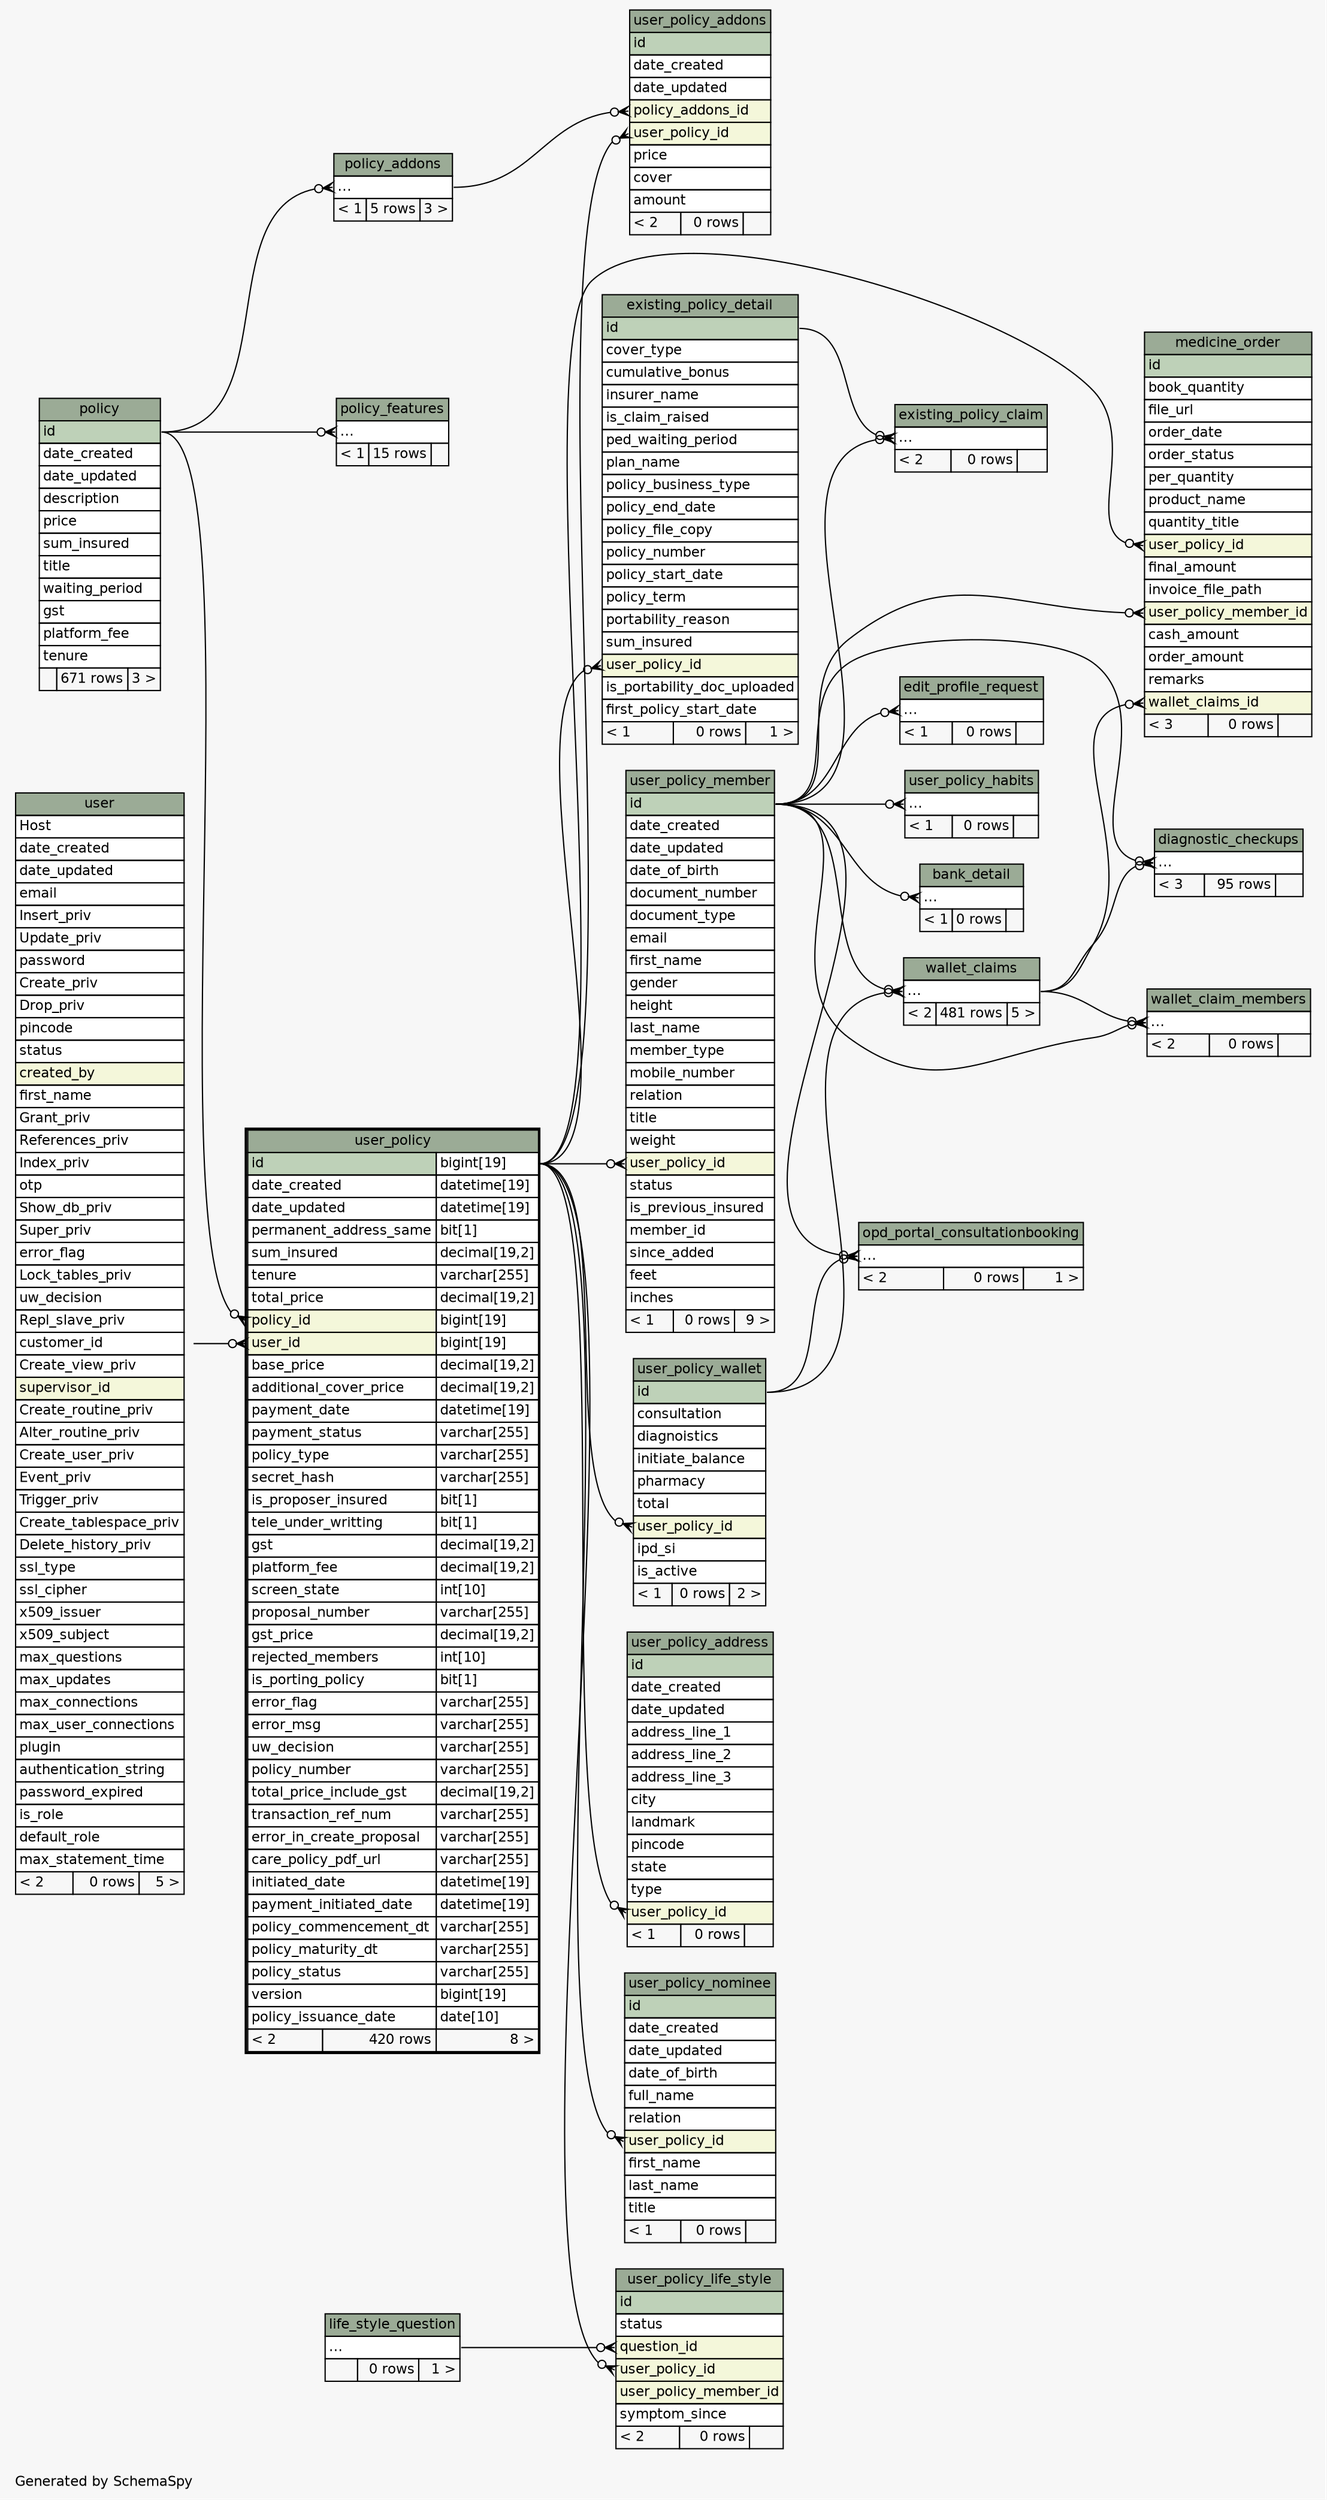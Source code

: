 // dot 6.0.1 on Linux 5.19.13-zen1-1-zen
// SchemaSpy rev 590
digraph "twoDegreesRelationshipsDiagram" {
  graph [
    rankdir="RL"
    bgcolor="#f7f7f7"
    label="\nGenerated by SchemaSpy"
    labeljust="l"
    nodesep="0.18"
    ranksep="0.46"
    fontname="Helvetica"
    fontsize="11"
  ];
  node [
    fontname="Helvetica"
    fontsize="11"
    shape="plaintext"
  ];
  edge [
    arrowsize="0.8"
  ];
  "bank_detail":"elipses":w -> "user_policy_member":"id":e [arrowhead=none dir=back arrowtail=crowodot];
  "diagnostic_checkups":"elipses":w -> "user_policy_member":"id":e [arrowhead=none dir=back arrowtail=crowodot];
  "diagnostic_checkups":"elipses":w -> "wallet_claims":"elipses":e [arrowhead=none dir=back arrowtail=crowodot];
  "edit_profile_request":"elipses":w -> "user_policy_member":"id":e [arrowhead=none dir=back arrowtail=crowodot];
  "existing_policy_claim":"elipses":w -> "existing_policy_detail":"id":e [arrowhead=none dir=back arrowtail=crowodot];
  "existing_policy_claim":"elipses":w -> "user_policy_member":"id":e [arrowhead=none dir=back arrowtail=crowodot];
  "existing_policy_detail":"user_policy_id":w -> "user_policy":"id.type":e [arrowhead=none dir=back arrowtail=crowodot];
  "medicine_order":"user_policy_id":w -> "user_policy":"id.type":e [arrowhead=none dir=back arrowtail=crowodot];
  "medicine_order":"user_policy_member_id":w -> "user_policy_member":"id":e [arrowhead=none dir=back arrowtail=crowodot];
  "medicine_order":"wallet_claims_id":w -> "wallet_claims":"elipses":e [arrowhead=none dir=back arrowtail=crowodot];
  "opd_portal_consultationbooking":"elipses":w -> "user_policy_member":"id":e [arrowhead=none dir=back arrowtail=crowodot];
  "opd_portal_consultationbooking":"elipses":w -> "user_policy_wallet":"id":e [arrowhead=none dir=back arrowtail=crowodot];
  "policy_addons":"elipses":w -> "policy":"id":e [arrowhead=none dir=back arrowtail=crowodot];
  "policy_features":"elipses":w -> "policy":"id":e [arrowhead=none dir=back arrowtail=crowodot];
  "user_policy":"policy_id":w -> "policy":"id":e [arrowhead=none dir=back arrowtail=crowodot];
  "user_policy":"user_id":w -> "user":"id":e [arrowhead=none dir=back arrowtail=crowodot];
  "user_policy_addons":"policy_addons_id":w -> "policy_addons":"elipses":e [arrowhead=none dir=back arrowtail=crowodot];
  "user_policy_addons":"user_policy_id":w -> "user_policy":"id.type":e [arrowhead=none dir=back arrowtail=crowodot];
  "user_policy_address":"user_policy_id":w -> "user_policy":"id.type":e [arrowhead=none dir=back arrowtail=crowodot];
  "user_policy_habits":"elipses":w -> "user_policy_member":"id":e [arrowhead=none dir=back arrowtail=crowodot];
  "user_policy_life_style":"question_id":w -> "life_style_question":"elipses":e [arrowhead=none dir=back arrowtail=crowodot];
  "user_policy_life_style":"user_policy_id":w -> "user_policy":"id.type":e [arrowhead=none dir=back arrowtail=crowodot];
  "user_policy_member":"user_policy_id":w -> "user_policy":"id.type":e [arrowhead=none dir=back arrowtail=crowodot];
  "user_policy_nominee":"user_policy_id":w -> "user_policy":"id.type":e [arrowhead=none dir=back arrowtail=crowodot];
  "user_policy_wallet":"user_policy_id":w -> "user_policy":"id.type":e [arrowhead=none dir=back arrowtail=crowodot];
  "wallet_claim_members":"elipses":w -> "user_policy_member":"id":e [arrowhead=none dir=back arrowtail=crowodot];
  "wallet_claim_members":"elipses":w -> "wallet_claims":"elipses":e [arrowhead=none dir=back arrowtail=crowodot];
  "wallet_claims":"elipses":w -> "user_policy_member":"id":e [arrowhead=none dir=back arrowtail=crowodot];
  "wallet_claims":"elipses":w -> "user_policy_wallet":"id":e [arrowhead=none dir=back arrowtail=crowodot];
  "bank_detail" [
    label=<
    <TABLE BORDER="0" CELLBORDER="1" CELLSPACING="0" BGCOLOR="#ffffff">
      <TR><TD COLSPAN="3" BGCOLOR="#9bab96" ALIGN="CENTER">bank_detail</TD></TR>
      <TR><TD PORT="elipses" COLSPAN="3" ALIGN="LEFT">...</TD></TR>
      <TR><TD ALIGN="LEFT" BGCOLOR="#f7f7f7">&lt; 1</TD><TD ALIGN="RIGHT" BGCOLOR="#f7f7f7">0 rows</TD><TD ALIGN="RIGHT" BGCOLOR="#f7f7f7">  </TD></TR>
    </TABLE>>
    URL="bank_detail.html"
    tooltip="bank_detail"
  ];
  "diagnostic_checkups" [
    label=<
    <TABLE BORDER="0" CELLBORDER="1" CELLSPACING="0" BGCOLOR="#ffffff">
      <TR><TD COLSPAN="3" BGCOLOR="#9bab96" ALIGN="CENTER">diagnostic_checkups</TD></TR>
      <TR><TD PORT="elipses" COLSPAN="3" ALIGN="LEFT">...</TD></TR>
      <TR><TD ALIGN="LEFT" BGCOLOR="#f7f7f7">&lt; 3</TD><TD ALIGN="RIGHT" BGCOLOR="#f7f7f7">95 rows</TD><TD ALIGN="RIGHT" BGCOLOR="#f7f7f7">  </TD></TR>
    </TABLE>>
    URL="diagnostic_checkups.html"
    tooltip="diagnostic_checkups"
  ];
  "edit_profile_request" [
    label=<
    <TABLE BORDER="0" CELLBORDER="1" CELLSPACING="0" BGCOLOR="#ffffff">
      <TR><TD COLSPAN="3" BGCOLOR="#9bab96" ALIGN="CENTER">edit_profile_request</TD></TR>
      <TR><TD PORT="elipses" COLSPAN="3" ALIGN="LEFT">...</TD></TR>
      <TR><TD ALIGN="LEFT" BGCOLOR="#f7f7f7">&lt; 1</TD><TD ALIGN="RIGHT" BGCOLOR="#f7f7f7">0 rows</TD><TD ALIGN="RIGHT" BGCOLOR="#f7f7f7">  </TD></TR>
    </TABLE>>
    URL="edit_profile_request.html"
    tooltip="edit_profile_request"
  ];
  "existing_policy_claim" [
    label=<
    <TABLE BORDER="0" CELLBORDER="1" CELLSPACING="0" BGCOLOR="#ffffff">
      <TR><TD COLSPAN="3" BGCOLOR="#9bab96" ALIGN="CENTER">existing_policy_claim</TD></TR>
      <TR><TD PORT="elipses" COLSPAN="3" ALIGN="LEFT">...</TD></TR>
      <TR><TD ALIGN="LEFT" BGCOLOR="#f7f7f7">&lt; 2</TD><TD ALIGN="RIGHT" BGCOLOR="#f7f7f7">0 rows</TD><TD ALIGN="RIGHT" BGCOLOR="#f7f7f7">  </TD></TR>
    </TABLE>>
    URL="existing_policy_claim.html"
    tooltip="existing_policy_claim"
  ];
  "existing_policy_detail" [
    label=<
    <TABLE BORDER="0" CELLBORDER="1" CELLSPACING="0" BGCOLOR="#ffffff">
      <TR><TD COLSPAN="3" BGCOLOR="#9bab96" ALIGN="CENTER">existing_policy_detail</TD></TR>
      <TR><TD PORT="id" COLSPAN="3" BGCOLOR="#bed1b8" ALIGN="LEFT">id</TD></TR>
      <TR><TD PORT="cover_type" COLSPAN="3" ALIGN="LEFT">cover_type</TD></TR>
      <TR><TD PORT="cumulative_bonus" COLSPAN="3" ALIGN="LEFT">cumulative_bonus</TD></TR>
      <TR><TD PORT="insurer_name" COLSPAN="3" ALIGN="LEFT">insurer_name</TD></TR>
      <TR><TD PORT="is_claim_raised" COLSPAN="3" ALIGN="LEFT">is_claim_raised</TD></TR>
      <TR><TD PORT="ped_waiting_period" COLSPAN="3" ALIGN="LEFT">ped_waiting_period</TD></TR>
      <TR><TD PORT="plan_name" COLSPAN="3" ALIGN="LEFT">plan_name</TD></TR>
      <TR><TD PORT="policy_business_type" COLSPAN="3" ALIGN="LEFT">policy_business_type</TD></TR>
      <TR><TD PORT="policy_end_date" COLSPAN="3" ALIGN="LEFT">policy_end_date</TD></TR>
      <TR><TD PORT="policy_file_copy" COLSPAN="3" ALIGN="LEFT">policy_file_copy</TD></TR>
      <TR><TD PORT="policy_number" COLSPAN="3" ALIGN="LEFT">policy_number</TD></TR>
      <TR><TD PORT="policy_start_date" COLSPAN="3" ALIGN="LEFT">policy_start_date</TD></TR>
      <TR><TD PORT="policy_term" COLSPAN="3" ALIGN="LEFT">policy_term</TD></TR>
      <TR><TD PORT="portability_reason" COLSPAN="3" ALIGN="LEFT">portability_reason</TD></TR>
      <TR><TD PORT="sum_insured" COLSPAN="3" ALIGN="LEFT">sum_insured</TD></TR>
      <TR><TD PORT="user_policy_id" COLSPAN="3" BGCOLOR="#f4f7da" ALIGN="LEFT">user_policy_id</TD></TR>
      <TR><TD PORT="is_portability_doc_uploaded" COLSPAN="3" ALIGN="LEFT">is_portability_doc_uploaded</TD></TR>
      <TR><TD PORT="first_policy_start_date" COLSPAN="3" ALIGN="LEFT">first_policy_start_date</TD></TR>
      <TR><TD ALIGN="LEFT" BGCOLOR="#f7f7f7">&lt; 1</TD><TD ALIGN="RIGHT" BGCOLOR="#f7f7f7">0 rows</TD><TD ALIGN="RIGHT" BGCOLOR="#f7f7f7">1 &gt;</TD></TR>
    </TABLE>>
    URL="existing_policy_detail.html"
    tooltip="existing_policy_detail"
  ];
  "life_style_question" [
    label=<
    <TABLE BORDER="0" CELLBORDER="1" CELLSPACING="0" BGCOLOR="#ffffff">
      <TR><TD COLSPAN="3" BGCOLOR="#9bab96" ALIGN="CENTER">life_style_question</TD></TR>
      <TR><TD PORT="elipses" COLSPAN="3" ALIGN="LEFT">...</TD></TR>
      <TR><TD ALIGN="LEFT" BGCOLOR="#f7f7f7">  </TD><TD ALIGN="RIGHT" BGCOLOR="#f7f7f7">0 rows</TD><TD ALIGN="RIGHT" BGCOLOR="#f7f7f7">1 &gt;</TD></TR>
    </TABLE>>
    URL="life_style_question.html"
    tooltip="life_style_question"
  ];
  "medicine_order" [
    label=<
    <TABLE BORDER="0" CELLBORDER="1" CELLSPACING="0" BGCOLOR="#ffffff">
      <TR><TD COLSPAN="3" BGCOLOR="#9bab96" ALIGN="CENTER">medicine_order</TD></TR>
      <TR><TD PORT="id" COLSPAN="3" BGCOLOR="#bed1b8" ALIGN="LEFT">id</TD></TR>
      <TR><TD PORT="book_quantity" COLSPAN="3" ALIGN="LEFT">book_quantity</TD></TR>
      <TR><TD PORT="file_url" COLSPAN="3" ALIGN="LEFT">file_url</TD></TR>
      <TR><TD PORT="order_date" COLSPAN="3" ALIGN="LEFT">order_date</TD></TR>
      <TR><TD PORT="order_status" COLSPAN="3" ALIGN="LEFT">order_status</TD></TR>
      <TR><TD PORT="per_quantity" COLSPAN="3" ALIGN="LEFT">per_quantity</TD></TR>
      <TR><TD PORT="product_name" COLSPAN="3" ALIGN="LEFT">product_name</TD></TR>
      <TR><TD PORT="quantity_title" COLSPAN="3" ALIGN="LEFT">quantity_title</TD></TR>
      <TR><TD PORT="user_policy_id" COLSPAN="3" BGCOLOR="#f4f7da" ALIGN="LEFT">user_policy_id</TD></TR>
      <TR><TD PORT="final_amount" COLSPAN="3" ALIGN="LEFT">final_amount</TD></TR>
      <TR><TD PORT="invoice_file_path" COLSPAN="3" ALIGN="LEFT">invoice_file_path</TD></TR>
      <TR><TD PORT="user_policy_member_id" COLSPAN="3" BGCOLOR="#f4f7da" ALIGN="LEFT">user_policy_member_id</TD></TR>
      <TR><TD PORT="cash_amount" COLSPAN="3" ALIGN="LEFT">cash_amount</TD></TR>
      <TR><TD PORT="order_amount" COLSPAN="3" ALIGN="LEFT">order_amount</TD></TR>
      <TR><TD PORT="remarks" COLSPAN="3" ALIGN="LEFT">remarks</TD></TR>
      <TR><TD PORT="wallet_claims_id" COLSPAN="3" BGCOLOR="#f4f7da" ALIGN="LEFT">wallet_claims_id</TD></TR>
      <TR><TD ALIGN="LEFT" BGCOLOR="#f7f7f7">&lt; 3</TD><TD ALIGN="RIGHT" BGCOLOR="#f7f7f7">0 rows</TD><TD ALIGN="RIGHT" BGCOLOR="#f7f7f7">  </TD></TR>
    </TABLE>>
    URL="medicine_order.html"
    tooltip="medicine_order"
  ];
  "opd_portal_consultationbooking" [
    label=<
    <TABLE BORDER="0" CELLBORDER="1" CELLSPACING="0" BGCOLOR="#ffffff">
      <TR><TD COLSPAN="3" BGCOLOR="#9bab96" ALIGN="CENTER">opd_portal_consultationbooking</TD></TR>
      <TR><TD PORT="elipses" COLSPAN="3" ALIGN="LEFT">...</TD></TR>
      <TR><TD ALIGN="LEFT" BGCOLOR="#f7f7f7">&lt; 2</TD><TD ALIGN="RIGHT" BGCOLOR="#f7f7f7">0 rows</TD><TD ALIGN="RIGHT" BGCOLOR="#f7f7f7">1 &gt;</TD></TR>
    </TABLE>>
    URL="opd_portal_consultationbooking.html"
    tooltip="opd_portal_consultationbooking"
  ];
  "policy" [
    label=<
    <TABLE BORDER="0" CELLBORDER="1" CELLSPACING="0" BGCOLOR="#ffffff">
      <TR><TD COLSPAN="3" BGCOLOR="#9bab96" ALIGN="CENTER">policy</TD></TR>
      <TR><TD PORT="id" COLSPAN="3" BGCOLOR="#bed1b8" ALIGN="LEFT">id</TD></TR>
      <TR><TD PORT="date_created" COLSPAN="3" ALIGN="LEFT">date_created</TD></TR>
      <TR><TD PORT="date_updated" COLSPAN="3" ALIGN="LEFT">date_updated</TD></TR>
      <TR><TD PORT="description" COLSPAN="3" ALIGN="LEFT">description</TD></TR>
      <TR><TD PORT="price" COLSPAN="3" ALIGN="LEFT">price</TD></TR>
      <TR><TD PORT="sum_insured" COLSPAN="3" ALIGN="LEFT">sum_insured</TD></TR>
      <TR><TD PORT="title" COLSPAN="3" ALIGN="LEFT">title</TD></TR>
      <TR><TD PORT="waiting_period" COLSPAN="3" ALIGN="LEFT">waiting_period</TD></TR>
      <TR><TD PORT="gst" COLSPAN="3" ALIGN="LEFT">gst</TD></TR>
      <TR><TD PORT="platform_fee" COLSPAN="3" ALIGN="LEFT">platform_fee</TD></TR>
      <TR><TD PORT="tenure" COLSPAN="3" ALIGN="LEFT">tenure</TD></TR>
      <TR><TD ALIGN="LEFT" BGCOLOR="#f7f7f7">  </TD><TD ALIGN="RIGHT" BGCOLOR="#f7f7f7">671 rows</TD><TD ALIGN="RIGHT" BGCOLOR="#f7f7f7">3 &gt;</TD></TR>
    </TABLE>>
    URL="policy.html"
    tooltip="policy"
  ];
  "policy_addons" [
    label=<
    <TABLE BORDER="0" CELLBORDER="1" CELLSPACING="0" BGCOLOR="#ffffff">
      <TR><TD COLSPAN="3" BGCOLOR="#9bab96" ALIGN="CENTER">policy_addons</TD></TR>
      <TR><TD PORT="elipses" COLSPAN="3" ALIGN="LEFT">...</TD></TR>
      <TR><TD ALIGN="LEFT" BGCOLOR="#f7f7f7">&lt; 1</TD><TD ALIGN="RIGHT" BGCOLOR="#f7f7f7">5 rows</TD><TD ALIGN="RIGHT" BGCOLOR="#f7f7f7">3 &gt;</TD></TR>
    </TABLE>>
    URL="policy_addons.html"
    tooltip="policy_addons"
  ];
  "policy_features" [
    label=<
    <TABLE BORDER="0" CELLBORDER="1" CELLSPACING="0" BGCOLOR="#ffffff">
      <TR><TD COLSPAN="3" BGCOLOR="#9bab96" ALIGN="CENTER">policy_features</TD></TR>
      <TR><TD PORT="elipses" COLSPAN="3" ALIGN="LEFT">...</TD></TR>
      <TR><TD ALIGN="LEFT" BGCOLOR="#f7f7f7">&lt; 1</TD><TD ALIGN="RIGHT" BGCOLOR="#f7f7f7">15 rows</TD><TD ALIGN="RIGHT" BGCOLOR="#f7f7f7">  </TD></TR>
    </TABLE>>
    URL="policy_features.html"
    tooltip="policy_features"
  ];
  "user" [
    label=<
    <TABLE BORDER="0" CELLBORDER="1" CELLSPACING="0" BGCOLOR="#ffffff">
      <TR><TD COLSPAN="3" BGCOLOR="#9bab96" ALIGN="CENTER">user</TD></TR>
      <TR><TD PORT="Host" COLSPAN="3" ALIGN="LEFT">Host</TD></TR>
      <TR><TD PORT="date_created" COLSPAN="3" ALIGN="LEFT">date_created</TD></TR>
      <TR><TD PORT="date_updated" COLSPAN="3" ALIGN="LEFT">date_updated</TD></TR>
      <TR><TD PORT="email" COLSPAN="3" ALIGN="LEFT">email</TD></TR>
      <TR><TD PORT="Insert_priv" COLSPAN="3" ALIGN="LEFT">Insert_priv</TD></TR>
      <TR><TD PORT="Update_priv" COLSPAN="3" ALIGN="LEFT">Update_priv</TD></TR>
      <TR><TD PORT="password" COLSPAN="3" ALIGN="LEFT">password</TD></TR>
      <TR><TD PORT="Create_priv" COLSPAN="3" ALIGN="LEFT">Create_priv</TD></TR>
      <TR><TD PORT="Drop_priv" COLSPAN="3" ALIGN="LEFT">Drop_priv</TD></TR>
      <TR><TD PORT="pincode" COLSPAN="3" ALIGN="LEFT">pincode</TD></TR>
      <TR><TD PORT="status" COLSPAN="3" ALIGN="LEFT">status</TD></TR>
      <TR><TD PORT="created_by" COLSPAN="3" BGCOLOR="#f4f7da" ALIGN="LEFT">created_by</TD></TR>
      <TR><TD PORT="first_name" COLSPAN="3" ALIGN="LEFT">first_name</TD></TR>
      <TR><TD PORT="Grant_priv" COLSPAN="3" ALIGN="LEFT">Grant_priv</TD></TR>
      <TR><TD PORT="References_priv" COLSPAN="3" ALIGN="LEFT">References_priv</TD></TR>
      <TR><TD PORT="Index_priv" COLSPAN="3" ALIGN="LEFT">Index_priv</TD></TR>
      <TR><TD PORT="otp" COLSPAN="3" ALIGN="LEFT">otp</TD></TR>
      <TR><TD PORT="Show_db_priv" COLSPAN="3" ALIGN="LEFT">Show_db_priv</TD></TR>
      <TR><TD PORT="Super_priv" COLSPAN="3" ALIGN="LEFT">Super_priv</TD></TR>
      <TR><TD PORT="error_flag" COLSPAN="3" ALIGN="LEFT">error_flag</TD></TR>
      <TR><TD PORT="Lock_tables_priv" COLSPAN="3" ALIGN="LEFT">Lock_tables_priv</TD></TR>
      <TR><TD PORT="uw_decision" COLSPAN="3" ALIGN="LEFT">uw_decision</TD></TR>
      <TR><TD PORT="Repl_slave_priv" COLSPAN="3" ALIGN="LEFT">Repl_slave_priv</TD></TR>
      <TR><TD PORT="customer_id" COLSPAN="3" ALIGN="LEFT">customer_id</TD></TR>
      <TR><TD PORT="Create_view_priv" COLSPAN="3" ALIGN="LEFT">Create_view_priv</TD></TR>
      <TR><TD PORT="supervisor_id" COLSPAN="3" BGCOLOR="#f4f7da" ALIGN="LEFT">supervisor_id</TD></TR>
      <TR><TD PORT="Create_routine_priv" COLSPAN="3" ALIGN="LEFT">Create_routine_priv</TD></TR>
      <TR><TD PORT="Alter_routine_priv" COLSPAN="3" ALIGN="LEFT">Alter_routine_priv</TD></TR>
      <TR><TD PORT="Create_user_priv" COLSPAN="3" ALIGN="LEFT">Create_user_priv</TD></TR>
      <TR><TD PORT="Event_priv" COLSPAN="3" ALIGN="LEFT">Event_priv</TD></TR>
      <TR><TD PORT="Trigger_priv" COLSPAN="3" ALIGN="LEFT">Trigger_priv</TD></TR>
      <TR><TD PORT="Create_tablespace_priv" COLSPAN="3" ALIGN="LEFT">Create_tablespace_priv</TD></TR>
      <TR><TD PORT="Delete_history_priv" COLSPAN="3" ALIGN="LEFT">Delete_history_priv</TD></TR>
      <TR><TD PORT="ssl_type" COLSPAN="3" ALIGN="LEFT">ssl_type</TD></TR>
      <TR><TD PORT="ssl_cipher" COLSPAN="3" ALIGN="LEFT">ssl_cipher</TD></TR>
      <TR><TD PORT="x509_issuer" COLSPAN="3" ALIGN="LEFT">x509_issuer</TD></TR>
      <TR><TD PORT="x509_subject" COLSPAN="3" ALIGN="LEFT">x509_subject</TD></TR>
      <TR><TD PORT="max_questions" COLSPAN="3" ALIGN="LEFT">max_questions</TD></TR>
      <TR><TD PORT="max_updates" COLSPAN="3" ALIGN="LEFT">max_updates</TD></TR>
      <TR><TD PORT="max_connections" COLSPAN="3" ALIGN="LEFT">max_connections</TD></TR>
      <TR><TD PORT="max_user_connections" COLSPAN="3" ALIGN="LEFT">max_user_connections</TD></TR>
      <TR><TD PORT="plugin" COLSPAN="3" ALIGN="LEFT">plugin</TD></TR>
      <TR><TD PORT="authentication_string" COLSPAN="3" ALIGN="LEFT">authentication_string</TD></TR>
      <TR><TD PORT="password_expired" COLSPAN="3" ALIGN="LEFT">password_expired</TD></TR>
      <TR><TD PORT="is_role" COLSPAN="3" ALIGN="LEFT">is_role</TD></TR>
      <TR><TD PORT="default_role" COLSPAN="3" ALIGN="LEFT">default_role</TD></TR>
      <TR><TD PORT="max_statement_time" COLSPAN="3" ALIGN="LEFT">max_statement_time</TD></TR>
      <TR><TD ALIGN="LEFT" BGCOLOR="#f7f7f7">&lt; 2</TD><TD ALIGN="RIGHT" BGCOLOR="#f7f7f7">0 rows</TD><TD ALIGN="RIGHT" BGCOLOR="#f7f7f7">5 &gt;</TD></TR>
    </TABLE>>
    URL="user.html"
    tooltip="user"
  ];
  "user_policy" [
    label=<
    <TABLE BORDER="2" CELLBORDER="1" CELLSPACING="0" BGCOLOR="#ffffff">
      <TR><TD COLSPAN="3" BGCOLOR="#9bab96" ALIGN="CENTER">user_policy</TD></TR>
      <TR><TD PORT="id" COLSPAN="2" BGCOLOR="#bed1b8" ALIGN="LEFT">id</TD><TD PORT="id.type" ALIGN="LEFT">bigint[19]</TD></TR>
      <TR><TD PORT="date_created" COLSPAN="2" ALIGN="LEFT">date_created</TD><TD PORT="date_created.type" ALIGN="LEFT">datetime[19]</TD></TR>
      <TR><TD PORT="date_updated" COLSPAN="2" ALIGN="LEFT">date_updated</TD><TD PORT="date_updated.type" ALIGN="LEFT">datetime[19]</TD></TR>
      <TR><TD PORT="permanent_address_same" COLSPAN="2" ALIGN="LEFT">permanent_address_same</TD><TD PORT="permanent_address_same.type" ALIGN="LEFT">bit[1]</TD></TR>
      <TR><TD PORT="sum_insured" COLSPAN="2" ALIGN="LEFT">sum_insured</TD><TD PORT="sum_insured.type" ALIGN="LEFT">decimal[19,2]</TD></TR>
      <TR><TD PORT="tenure" COLSPAN="2" ALIGN="LEFT">tenure</TD><TD PORT="tenure.type" ALIGN="LEFT">varchar[255]</TD></TR>
      <TR><TD PORT="total_price" COLSPAN="2" ALIGN="LEFT">total_price</TD><TD PORT="total_price.type" ALIGN="LEFT">decimal[19,2]</TD></TR>
      <TR><TD PORT="policy_id" COLSPAN="2" BGCOLOR="#f4f7da" ALIGN="LEFT">policy_id</TD><TD PORT="policy_id.type" ALIGN="LEFT">bigint[19]</TD></TR>
      <TR><TD PORT="user_id" COLSPAN="2" BGCOLOR="#f4f7da" ALIGN="LEFT">user_id</TD><TD PORT="user_id.type" ALIGN="LEFT">bigint[19]</TD></TR>
      <TR><TD PORT="base_price" COLSPAN="2" ALIGN="LEFT">base_price</TD><TD PORT="base_price.type" ALIGN="LEFT">decimal[19,2]</TD></TR>
      <TR><TD PORT="additional_cover_price" COLSPAN="2" ALIGN="LEFT">additional_cover_price</TD><TD PORT="additional_cover_price.type" ALIGN="LEFT">decimal[19,2]</TD></TR>
      <TR><TD PORT="payment_date" COLSPAN="2" ALIGN="LEFT">payment_date</TD><TD PORT="payment_date.type" ALIGN="LEFT">datetime[19]</TD></TR>
      <TR><TD PORT="payment_status" COLSPAN="2" ALIGN="LEFT">payment_status</TD><TD PORT="payment_status.type" ALIGN="LEFT">varchar[255]</TD></TR>
      <TR><TD PORT="policy_type" COLSPAN="2" ALIGN="LEFT">policy_type</TD><TD PORT="policy_type.type" ALIGN="LEFT">varchar[255]</TD></TR>
      <TR><TD PORT="secret_hash" COLSPAN="2" ALIGN="LEFT">secret_hash</TD><TD PORT="secret_hash.type" ALIGN="LEFT">varchar[255]</TD></TR>
      <TR><TD PORT="is_proposer_insured" COLSPAN="2" ALIGN="LEFT">is_proposer_insured</TD><TD PORT="is_proposer_insured.type" ALIGN="LEFT">bit[1]</TD></TR>
      <TR><TD PORT="tele_under_writting" COLSPAN="2" ALIGN="LEFT">tele_under_writting</TD><TD PORT="tele_under_writting.type" ALIGN="LEFT">bit[1]</TD></TR>
      <TR><TD PORT="gst" COLSPAN="2" ALIGN="LEFT">gst</TD><TD PORT="gst.type" ALIGN="LEFT">decimal[19,2]</TD></TR>
      <TR><TD PORT="platform_fee" COLSPAN="2" ALIGN="LEFT">platform_fee</TD><TD PORT="platform_fee.type" ALIGN="LEFT">decimal[19,2]</TD></TR>
      <TR><TD PORT="screen_state" COLSPAN="2" ALIGN="LEFT">screen_state</TD><TD PORT="screen_state.type" ALIGN="LEFT">int[10]</TD></TR>
      <TR><TD PORT="proposal_number" COLSPAN="2" ALIGN="LEFT">proposal_number</TD><TD PORT="proposal_number.type" ALIGN="LEFT">varchar[255]</TD></TR>
      <TR><TD PORT="gst_price" COLSPAN="2" ALIGN="LEFT">gst_price</TD><TD PORT="gst_price.type" ALIGN="LEFT">decimal[19,2]</TD></TR>
      <TR><TD PORT="rejected_members" COLSPAN="2" ALIGN="LEFT">rejected_members</TD><TD PORT="rejected_members.type" ALIGN="LEFT">int[10]</TD></TR>
      <TR><TD PORT="is_porting_policy" COLSPAN="2" ALIGN="LEFT">is_porting_policy</TD><TD PORT="is_porting_policy.type" ALIGN="LEFT">bit[1]</TD></TR>
      <TR><TD PORT="error_flag" COLSPAN="2" ALIGN="LEFT">error_flag</TD><TD PORT="error_flag.type" ALIGN="LEFT">varchar[255]</TD></TR>
      <TR><TD PORT="error_msg" COLSPAN="2" ALIGN="LEFT">error_msg</TD><TD PORT="error_msg.type" ALIGN="LEFT">varchar[255]</TD></TR>
      <TR><TD PORT="uw_decision" COLSPAN="2" ALIGN="LEFT">uw_decision</TD><TD PORT="uw_decision.type" ALIGN="LEFT">varchar[255]</TD></TR>
      <TR><TD PORT="policy_number" COLSPAN="2" ALIGN="LEFT">policy_number</TD><TD PORT="policy_number.type" ALIGN="LEFT">varchar[255]</TD></TR>
      <TR><TD PORT="total_price_include_gst" COLSPAN="2" ALIGN="LEFT">total_price_include_gst</TD><TD PORT="total_price_include_gst.type" ALIGN="LEFT">decimal[19,2]</TD></TR>
      <TR><TD PORT="transaction_ref_num" COLSPAN="2" ALIGN="LEFT">transaction_ref_num</TD><TD PORT="transaction_ref_num.type" ALIGN="LEFT">varchar[255]</TD></TR>
      <TR><TD PORT="error_in_create_proposal" COLSPAN="2" ALIGN="LEFT">error_in_create_proposal</TD><TD PORT="error_in_create_proposal.type" ALIGN="LEFT">varchar[255]</TD></TR>
      <TR><TD PORT="care_policy_pdf_url" COLSPAN="2" ALIGN="LEFT">care_policy_pdf_url</TD><TD PORT="care_policy_pdf_url.type" ALIGN="LEFT">varchar[255]</TD></TR>
      <TR><TD PORT="initiated_date" COLSPAN="2" ALIGN="LEFT">initiated_date</TD><TD PORT="initiated_date.type" ALIGN="LEFT">datetime[19]</TD></TR>
      <TR><TD PORT="payment_initiated_date" COLSPAN="2" ALIGN="LEFT">payment_initiated_date</TD><TD PORT="payment_initiated_date.type" ALIGN="LEFT">datetime[19]</TD></TR>
      <TR><TD PORT="policy_commencement_dt" COLSPAN="2" ALIGN="LEFT">policy_commencement_dt</TD><TD PORT="policy_commencement_dt.type" ALIGN="LEFT">varchar[255]</TD></TR>
      <TR><TD PORT="policy_maturity_dt" COLSPAN="2" ALIGN="LEFT">policy_maturity_dt</TD><TD PORT="policy_maturity_dt.type" ALIGN="LEFT">varchar[255]</TD></TR>
      <TR><TD PORT="policy_status" COLSPAN="2" ALIGN="LEFT">policy_status</TD><TD PORT="policy_status.type" ALIGN="LEFT">varchar[255]</TD></TR>
      <TR><TD PORT="version" COLSPAN="2" ALIGN="LEFT">version</TD><TD PORT="version.type" ALIGN="LEFT">bigint[19]</TD></TR>
      <TR><TD PORT="policy_issuance_date" COLSPAN="2" ALIGN="LEFT">policy_issuance_date</TD><TD PORT="policy_issuance_date.type" ALIGN="LEFT">date[10]</TD></TR>
      <TR><TD ALIGN="LEFT" BGCOLOR="#f7f7f7">&lt; 2</TD><TD ALIGN="RIGHT" BGCOLOR="#f7f7f7">420 rows</TD><TD ALIGN="RIGHT" BGCOLOR="#f7f7f7">8 &gt;</TD></TR>
    </TABLE>>
    URL="user_policy.html"
    tooltip="user_policy"
  ];
  "user_policy_addons" [
    label=<
    <TABLE BORDER="0" CELLBORDER="1" CELLSPACING="0" BGCOLOR="#ffffff">
      <TR><TD COLSPAN="3" BGCOLOR="#9bab96" ALIGN="CENTER">user_policy_addons</TD></TR>
      <TR><TD PORT="id" COLSPAN="3" BGCOLOR="#bed1b8" ALIGN="LEFT">id</TD></TR>
      <TR><TD PORT="date_created" COLSPAN="3" ALIGN="LEFT">date_created</TD></TR>
      <TR><TD PORT="date_updated" COLSPAN="3" ALIGN="LEFT">date_updated</TD></TR>
      <TR><TD PORT="policy_addons_id" COLSPAN="3" BGCOLOR="#f4f7da" ALIGN="LEFT">policy_addons_id</TD></TR>
      <TR><TD PORT="user_policy_id" COLSPAN="3" BGCOLOR="#f4f7da" ALIGN="LEFT">user_policy_id</TD></TR>
      <TR><TD PORT="price" COLSPAN="3" ALIGN="LEFT">price</TD></TR>
      <TR><TD PORT="cover" COLSPAN="3" ALIGN="LEFT">cover</TD></TR>
      <TR><TD PORT="amount" COLSPAN="3" ALIGN="LEFT">amount</TD></TR>
      <TR><TD ALIGN="LEFT" BGCOLOR="#f7f7f7">&lt; 2</TD><TD ALIGN="RIGHT" BGCOLOR="#f7f7f7">0 rows</TD><TD ALIGN="RIGHT" BGCOLOR="#f7f7f7">  </TD></TR>
    </TABLE>>
    URL="user_policy_addons.html"
    tooltip="user_policy_addons"
  ];
  "user_policy_address" [
    label=<
    <TABLE BORDER="0" CELLBORDER="1" CELLSPACING="0" BGCOLOR="#ffffff">
      <TR><TD COLSPAN="3" BGCOLOR="#9bab96" ALIGN="CENTER">user_policy_address</TD></TR>
      <TR><TD PORT="id" COLSPAN="3" BGCOLOR="#bed1b8" ALIGN="LEFT">id</TD></TR>
      <TR><TD PORT="date_created" COLSPAN="3" ALIGN="LEFT">date_created</TD></TR>
      <TR><TD PORT="date_updated" COLSPAN="3" ALIGN="LEFT">date_updated</TD></TR>
      <TR><TD PORT="address_line_1" COLSPAN="3" ALIGN="LEFT">address_line_1</TD></TR>
      <TR><TD PORT="address_line_2" COLSPAN="3" ALIGN="LEFT">address_line_2</TD></TR>
      <TR><TD PORT="address_line_3" COLSPAN="3" ALIGN="LEFT">address_line_3</TD></TR>
      <TR><TD PORT="city" COLSPAN="3" ALIGN="LEFT">city</TD></TR>
      <TR><TD PORT="landmark" COLSPAN="3" ALIGN="LEFT">landmark</TD></TR>
      <TR><TD PORT="pincode" COLSPAN="3" ALIGN="LEFT">pincode</TD></TR>
      <TR><TD PORT="state" COLSPAN="3" ALIGN="LEFT">state</TD></TR>
      <TR><TD PORT="type" COLSPAN="3" ALIGN="LEFT">type</TD></TR>
      <TR><TD PORT="user_policy_id" COLSPAN="3" BGCOLOR="#f4f7da" ALIGN="LEFT">user_policy_id</TD></TR>
      <TR><TD ALIGN="LEFT" BGCOLOR="#f7f7f7">&lt; 1</TD><TD ALIGN="RIGHT" BGCOLOR="#f7f7f7">0 rows</TD><TD ALIGN="RIGHT" BGCOLOR="#f7f7f7">  </TD></TR>
    </TABLE>>
    URL="user_policy_address.html"
    tooltip="user_policy_address"
  ];
  "user_policy_habits" [
    label=<
    <TABLE BORDER="0" CELLBORDER="1" CELLSPACING="0" BGCOLOR="#ffffff">
      <TR><TD COLSPAN="3" BGCOLOR="#9bab96" ALIGN="CENTER">user_policy_habits</TD></TR>
      <TR><TD PORT="elipses" COLSPAN="3" ALIGN="LEFT">...</TD></TR>
      <TR><TD ALIGN="LEFT" BGCOLOR="#f7f7f7">&lt; 1</TD><TD ALIGN="RIGHT" BGCOLOR="#f7f7f7">0 rows</TD><TD ALIGN="RIGHT" BGCOLOR="#f7f7f7">  </TD></TR>
    </TABLE>>
    URL="user_policy_habits.html"
    tooltip="user_policy_habits"
  ];
  "user_policy_life_style" [
    label=<
    <TABLE BORDER="0" CELLBORDER="1" CELLSPACING="0" BGCOLOR="#ffffff">
      <TR><TD COLSPAN="3" BGCOLOR="#9bab96" ALIGN="CENTER">user_policy_life_style</TD></TR>
      <TR><TD PORT="id" COLSPAN="3" BGCOLOR="#bed1b8" ALIGN="LEFT">id</TD></TR>
      <TR><TD PORT="status" COLSPAN="3" ALIGN="LEFT">status</TD></TR>
      <TR><TD PORT="question_id" COLSPAN="3" BGCOLOR="#f4f7da" ALIGN="LEFT">question_id</TD></TR>
      <TR><TD PORT="user_policy_id" COLSPAN="3" BGCOLOR="#f4f7da" ALIGN="LEFT">user_policy_id</TD></TR>
      <TR><TD PORT="user_policy_member_id" COLSPAN="3" BGCOLOR="#f4f7da" ALIGN="LEFT">user_policy_member_id</TD></TR>
      <TR><TD PORT="symptom_since" COLSPAN="3" ALIGN="LEFT">symptom_since</TD></TR>
      <TR><TD ALIGN="LEFT" BGCOLOR="#f7f7f7">&lt; 2</TD><TD ALIGN="RIGHT" BGCOLOR="#f7f7f7">0 rows</TD><TD ALIGN="RIGHT" BGCOLOR="#f7f7f7">  </TD></TR>
    </TABLE>>
    URL="user_policy_life_style.html"
    tooltip="user_policy_life_style"
  ];
  "user_policy_member" [
    label=<
    <TABLE BORDER="0" CELLBORDER="1" CELLSPACING="0" BGCOLOR="#ffffff">
      <TR><TD COLSPAN="3" BGCOLOR="#9bab96" ALIGN="CENTER">user_policy_member</TD></TR>
      <TR><TD PORT="id" COLSPAN="3" BGCOLOR="#bed1b8" ALIGN="LEFT">id</TD></TR>
      <TR><TD PORT="date_created" COLSPAN="3" ALIGN="LEFT">date_created</TD></TR>
      <TR><TD PORT="date_updated" COLSPAN="3" ALIGN="LEFT">date_updated</TD></TR>
      <TR><TD PORT="date_of_birth" COLSPAN="3" ALIGN="LEFT">date_of_birth</TD></TR>
      <TR><TD PORT="document_number" COLSPAN="3" ALIGN="LEFT">document_number</TD></TR>
      <TR><TD PORT="document_type" COLSPAN="3" ALIGN="LEFT">document_type</TD></TR>
      <TR><TD PORT="email" COLSPAN="3" ALIGN="LEFT">email</TD></TR>
      <TR><TD PORT="first_name" COLSPAN="3" ALIGN="LEFT">first_name</TD></TR>
      <TR><TD PORT="gender" COLSPAN="3" ALIGN="LEFT">gender</TD></TR>
      <TR><TD PORT="height" COLSPAN="3" ALIGN="LEFT">height</TD></TR>
      <TR><TD PORT="last_name" COLSPAN="3" ALIGN="LEFT">last_name</TD></TR>
      <TR><TD PORT="member_type" COLSPAN="3" ALIGN="LEFT">member_type</TD></TR>
      <TR><TD PORT="mobile_number" COLSPAN="3" ALIGN="LEFT">mobile_number</TD></TR>
      <TR><TD PORT="relation" COLSPAN="3" ALIGN="LEFT">relation</TD></TR>
      <TR><TD PORT="title" COLSPAN="3" ALIGN="LEFT">title</TD></TR>
      <TR><TD PORT="weight" COLSPAN="3" ALIGN="LEFT">weight</TD></TR>
      <TR><TD PORT="user_policy_id" COLSPAN="3" BGCOLOR="#f4f7da" ALIGN="LEFT">user_policy_id</TD></TR>
      <TR><TD PORT="status" COLSPAN="3" ALIGN="LEFT">status</TD></TR>
      <TR><TD PORT="is_previous_insured" COLSPAN="3" ALIGN="LEFT">is_previous_insured</TD></TR>
      <TR><TD PORT="member_id" COLSPAN="3" ALIGN="LEFT">member_id</TD></TR>
      <TR><TD PORT="since_added" COLSPAN="3" ALIGN="LEFT">since_added</TD></TR>
      <TR><TD PORT="feet" COLSPAN="3" ALIGN="LEFT">feet</TD></TR>
      <TR><TD PORT="inches" COLSPAN="3" ALIGN="LEFT">inches</TD></TR>
      <TR><TD ALIGN="LEFT" BGCOLOR="#f7f7f7">&lt; 1</TD><TD ALIGN="RIGHT" BGCOLOR="#f7f7f7">0 rows</TD><TD ALIGN="RIGHT" BGCOLOR="#f7f7f7">9 &gt;</TD></TR>
    </TABLE>>
    URL="user_policy_member.html"
    tooltip="user_policy_member"
  ];
  "user_policy_nominee" [
    label=<
    <TABLE BORDER="0" CELLBORDER="1" CELLSPACING="0" BGCOLOR="#ffffff">
      <TR><TD COLSPAN="3" BGCOLOR="#9bab96" ALIGN="CENTER">user_policy_nominee</TD></TR>
      <TR><TD PORT="id" COLSPAN="3" BGCOLOR="#bed1b8" ALIGN="LEFT">id</TD></TR>
      <TR><TD PORT="date_created" COLSPAN="3" ALIGN="LEFT">date_created</TD></TR>
      <TR><TD PORT="date_updated" COLSPAN="3" ALIGN="LEFT">date_updated</TD></TR>
      <TR><TD PORT="date_of_birth" COLSPAN="3" ALIGN="LEFT">date_of_birth</TD></TR>
      <TR><TD PORT="full_name" COLSPAN="3" ALIGN="LEFT">full_name</TD></TR>
      <TR><TD PORT="relation" COLSPAN="3" ALIGN="LEFT">relation</TD></TR>
      <TR><TD PORT="user_policy_id" COLSPAN="3" BGCOLOR="#f4f7da" ALIGN="LEFT">user_policy_id</TD></TR>
      <TR><TD PORT="first_name" COLSPAN="3" ALIGN="LEFT">first_name</TD></TR>
      <TR><TD PORT="last_name" COLSPAN="3" ALIGN="LEFT">last_name</TD></TR>
      <TR><TD PORT="title" COLSPAN="3" ALIGN="LEFT">title</TD></TR>
      <TR><TD ALIGN="LEFT" BGCOLOR="#f7f7f7">&lt; 1</TD><TD ALIGN="RIGHT" BGCOLOR="#f7f7f7">0 rows</TD><TD ALIGN="RIGHT" BGCOLOR="#f7f7f7">  </TD></TR>
    </TABLE>>
    URL="user_policy_nominee.html"
    tooltip="user_policy_nominee"
  ];
  "user_policy_wallet" [
    label=<
    <TABLE BORDER="0" CELLBORDER="1" CELLSPACING="0" BGCOLOR="#ffffff">
      <TR><TD COLSPAN="3" BGCOLOR="#9bab96" ALIGN="CENTER">user_policy_wallet</TD></TR>
      <TR><TD PORT="id" COLSPAN="3" BGCOLOR="#bed1b8" ALIGN="LEFT">id</TD></TR>
      <TR><TD PORT="consultation" COLSPAN="3" ALIGN="LEFT">consultation</TD></TR>
      <TR><TD PORT="diagnoistics" COLSPAN="3" ALIGN="LEFT">diagnoistics</TD></TR>
      <TR><TD PORT="initiate_balance" COLSPAN="3" ALIGN="LEFT">initiate_balance</TD></TR>
      <TR><TD PORT="pharmacy" COLSPAN="3" ALIGN="LEFT">pharmacy</TD></TR>
      <TR><TD PORT="total" COLSPAN="3" ALIGN="LEFT">total</TD></TR>
      <TR><TD PORT="user_policy_id" COLSPAN="3" BGCOLOR="#f4f7da" ALIGN="LEFT">user_policy_id</TD></TR>
      <TR><TD PORT="ipd_si" COLSPAN="3" ALIGN="LEFT">ipd_si</TD></TR>
      <TR><TD PORT="is_active" COLSPAN="3" ALIGN="LEFT">is_active</TD></TR>
      <TR><TD ALIGN="LEFT" BGCOLOR="#f7f7f7">&lt; 1</TD><TD ALIGN="RIGHT" BGCOLOR="#f7f7f7">0 rows</TD><TD ALIGN="RIGHT" BGCOLOR="#f7f7f7">2 &gt;</TD></TR>
    </TABLE>>
    URL="user_policy_wallet.html"
    tooltip="user_policy_wallet"
  ];
  "wallet_claim_members" [
    label=<
    <TABLE BORDER="0" CELLBORDER="1" CELLSPACING="0" BGCOLOR="#ffffff">
      <TR><TD COLSPAN="3" BGCOLOR="#9bab96" ALIGN="CENTER">wallet_claim_members</TD></TR>
      <TR><TD PORT="elipses" COLSPAN="3" ALIGN="LEFT">...</TD></TR>
      <TR><TD ALIGN="LEFT" BGCOLOR="#f7f7f7">&lt; 2</TD><TD ALIGN="RIGHT" BGCOLOR="#f7f7f7">0 rows</TD><TD ALIGN="RIGHT" BGCOLOR="#f7f7f7">  </TD></TR>
    </TABLE>>
    URL="wallet_claim_members.html"
    tooltip="wallet_claim_members"
  ];
  "wallet_claims" [
    label=<
    <TABLE BORDER="0" CELLBORDER="1" CELLSPACING="0" BGCOLOR="#ffffff">
      <TR><TD COLSPAN="3" BGCOLOR="#9bab96" ALIGN="CENTER">wallet_claims</TD></TR>
      <TR><TD PORT="elipses" COLSPAN="3" ALIGN="LEFT">...</TD></TR>
      <TR><TD ALIGN="LEFT" BGCOLOR="#f7f7f7">&lt; 2</TD><TD ALIGN="RIGHT" BGCOLOR="#f7f7f7">481 rows</TD><TD ALIGN="RIGHT" BGCOLOR="#f7f7f7">5 &gt;</TD></TR>
    </TABLE>>
    URL="wallet_claims.html"
    tooltip="wallet_claims"
  ];
}
